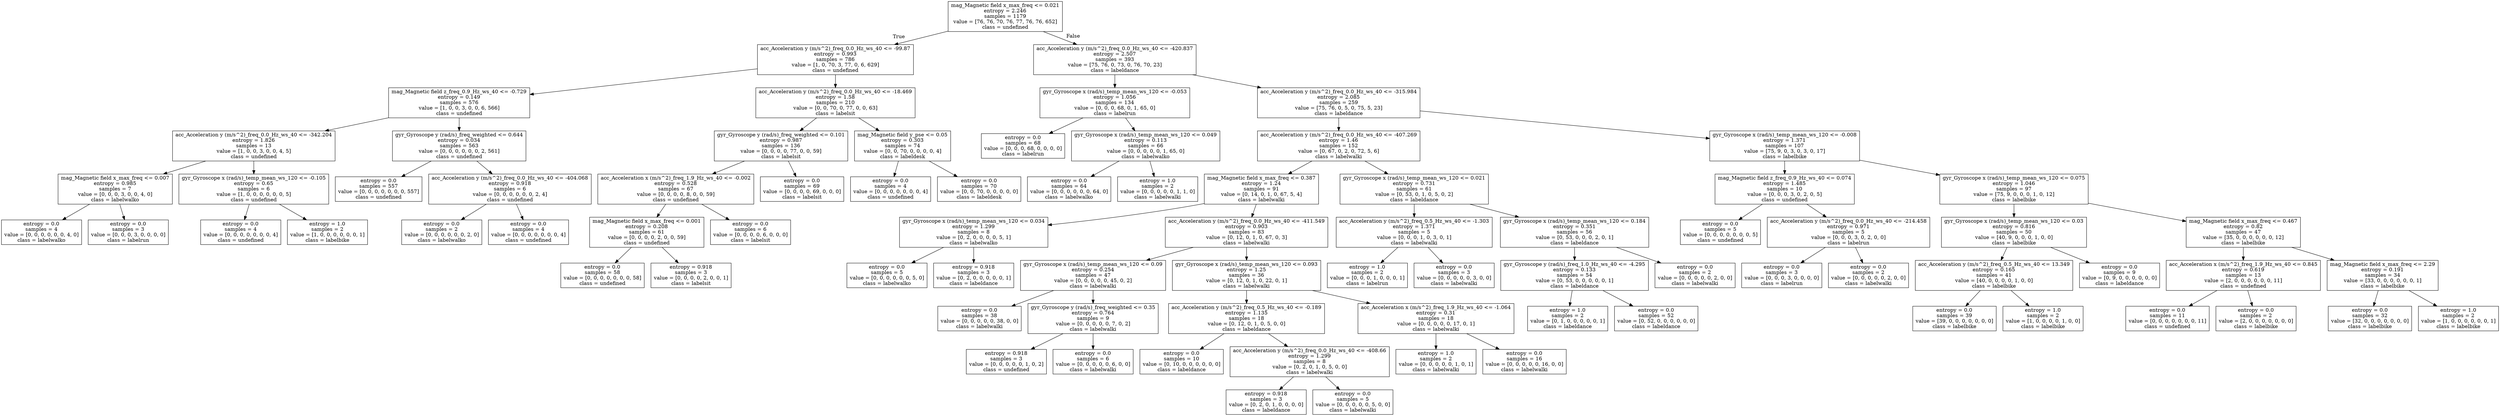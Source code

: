 digraph Tree {
node [shape=box] ;
0 [label="mag_Magnetic field x_max_freq <= 0.021\nentropy = 2.246\nsamples = 1179\nvalue = [76, 76, 70, 76, 77, 76, 76, 652]\nclass = undefined"] ;
1 [label="acc_Acceleration y (m/s^2)_freq_0.0_Hz_ws_40 <= -99.87\nentropy = 0.993\nsamples = 786\nvalue = [1, 0, 70, 3, 77, 0, 6, 629]\nclass = undefined"] ;
0 -> 1 [labeldistance=2.5, labelangle=45, headlabel="True"] ;
2 [label="mag_Magnetic field z_freq_0.9_Hz_ws_40 <= -0.729\nentropy = 0.149\nsamples = 576\nvalue = [1, 0, 0, 3, 0, 0, 6, 566]\nclass = undefined"] ;
1 -> 2 ;
3 [label="acc_Acceleration y (m/s^2)_freq_0.0_Hz_ws_40 <= -342.204\nentropy = 1.826\nsamples = 13\nvalue = [1, 0, 0, 3, 0, 0, 4, 5]\nclass = undefined"] ;
2 -> 3 ;
4 [label="mag_Magnetic field x_max_freq <= 0.007\nentropy = 0.985\nsamples = 7\nvalue = [0, 0, 0, 3, 0, 0, 4, 0]\nclass = labelwalko"] ;
3 -> 4 ;
5 [label="entropy = 0.0\nsamples = 4\nvalue = [0, 0, 0, 0, 0, 0, 4, 0]\nclass = labelwalko"] ;
4 -> 5 ;
6 [label="entropy = 0.0\nsamples = 3\nvalue = [0, 0, 0, 3, 0, 0, 0, 0]\nclass = labelrun"] ;
4 -> 6 ;
7 [label="gyr_Gyroscope x (rad/s)_temp_mean_ws_120 <= -0.105\nentropy = 0.65\nsamples = 6\nvalue = [1, 0, 0, 0, 0, 0, 0, 5]\nclass = undefined"] ;
3 -> 7 ;
8 [label="entropy = 0.0\nsamples = 4\nvalue = [0, 0, 0, 0, 0, 0, 0, 4]\nclass = undefined"] ;
7 -> 8 ;
9 [label="entropy = 1.0\nsamples = 2\nvalue = [1, 0, 0, 0, 0, 0, 0, 1]\nclass = labelbike"] ;
7 -> 9 ;
10 [label="gyr_Gyroscope y (rad/s)_freq_weighted <= 0.644\nentropy = 0.034\nsamples = 563\nvalue = [0, 0, 0, 0, 0, 0, 2, 561]\nclass = undefined"] ;
2 -> 10 ;
11 [label="entropy = 0.0\nsamples = 557\nvalue = [0, 0, 0, 0, 0, 0, 0, 557]\nclass = undefined"] ;
10 -> 11 ;
12 [label="acc_Acceleration y (m/s^2)_freq_0.0_Hz_ws_40 <= -404.068\nentropy = 0.918\nsamples = 6\nvalue = [0, 0, 0, 0, 0, 0, 2, 4]\nclass = undefined"] ;
10 -> 12 ;
13 [label="entropy = 0.0\nsamples = 2\nvalue = [0, 0, 0, 0, 0, 0, 2, 0]\nclass = labelwalko"] ;
12 -> 13 ;
14 [label="entropy = 0.0\nsamples = 4\nvalue = [0, 0, 0, 0, 0, 0, 0, 4]\nclass = undefined"] ;
12 -> 14 ;
15 [label="acc_Acceleration y (m/s^2)_freq_0.0_Hz_ws_40 <= -18.469\nentropy = 1.58\nsamples = 210\nvalue = [0, 0, 70, 0, 77, 0, 0, 63]\nclass = labelsit"] ;
1 -> 15 ;
16 [label="gyr_Gyroscope y (rad/s)_freq_weighted <= 0.101\nentropy = 0.987\nsamples = 136\nvalue = [0, 0, 0, 0, 77, 0, 0, 59]\nclass = labelsit"] ;
15 -> 16 ;
17 [label="acc_Acceleration x (m/s^2)_freq_1.9_Hz_ws_40 <= -0.002\nentropy = 0.528\nsamples = 67\nvalue = [0, 0, 0, 0, 8, 0, 0, 59]\nclass = undefined"] ;
16 -> 17 ;
18 [label="mag_Magnetic field x_max_freq <= 0.001\nentropy = 0.208\nsamples = 61\nvalue = [0, 0, 0, 0, 2, 0, 0, 59]\nclass = undefined"] ;
17 -> 18 ;
19 [label="entropy = 0.0\nsamples = 58\nvalue = [0, 0, 0, 0, 0, 0, 0, 58]\nclass = undefined"] ;
18 -> 19 ;
20 [label="entropy = 0.918\nsamples = 3\nvalue = [0, 0, 0, 0, 2, 0, 0, 1]\nclass = labelsit"] ;
18 -> 20 ;
21 [label="entropy = 0.0\nsamples = 6\nvalue = [0, 0, 0, 0, 6, 0, 0, 0]\nclass = labelsit"] ;
17 -> 21 ;
22 [label="entropy = 0.0\nsamples = 69\nvalue = [0, 0, 0, 0, 69, 0, 0, 0]\nclass = labelsit"] ;
16 -> 22 ;
23 [label="mag_Magnetic field y_pse <= 0.05\nentropy = 0.303\nsamples = 74\nvalue = [0, 0, 70, 0, 0, 0, 0, 4]\nclass = labeldesk"] ;
15 -> 23 ;
24 [label="entropy = 0.0\nsamples = 4\nvalue = [0, 0, 0, 0, 0, 0, 0, 4]\nclass = undefined"] ;
23 -> 24 ;
25 [label="entropy = 0.0\nsamples = 70\nvalue = [0, 0, 70, 0, 0, 0, 0, 0]\nclass = labeldesk"] ;
23 -> 25 ;
26 [label="acc_Acceleration y (m/s^2)_freq_0.0_Hz_ws_40 <= -420.837\nentropy = 2.507\nsamples = 393\nvalue = [75, 76, 0, 73, 0, 76, 70, 23]\nclass = labeldance"] ;
0 -> 26 [labeldistance=2.5, labelangle=-45, headlabel="False"] ;
27 [label="gyr_Gyroscope x (rad/s)_temp_mean_ws_120 <= -0.053\nentropy = 1.056\nsamples = 134\nvalue = [0, 0, 0, 68, 0, 1, 65, 0]\nclass = labelrun"] ;
26 -> 27 ;
28 [label="entropy = 0.0\nsamples = 68\nvalue = [0, 0, 0, 68, 0, 0, 0, 0]\nclass = labelrun"] ;
27 -> 28 ;
29 [label="gyr_Gyroscope x (rad/s)_temp_mean_ws_120 <= 0.049\nentropy = 0.113\nsamples = 66\nvalue = [0, 0, 0, 0, 0, 1, 65, 0]\nclass = labelwalko"] ;
27 -> 29 ;
30 [label="entropy = 0.0\nsamples = 64\nvalue = [0, 0, 0, 0, 0, 0, 64, 0]\nclass = labelwalko"] ;
29 -> 30 ;
31 [label="entropy = 1.0\nsamples = 2\nvalue = [0, 0, 0, 0, 0, 1, 1, 0]\nclass = labelwalki"] ;
29 -> 31 ;
32 [label="acc_Acceleration y (m/s^2)_freq_0.0_Hz_ws_40 <= -315.984\nentropy = 2.085\nsamples = 259\nvalue = [75, 76, 0, 5, 0, 75, 5, 23]\nclass = labeldance"] ;
26 -> 32 ;
33 [label="acc_Acceleration y (m/s^2)_freq_0.0_Hz_ws_40 <= -407.269\nentropy = 1.46\nsamples = 152\nvalue = [0, 67, 0, 2, 0, 72, 5, 6]\nclass = labelwalki"] ;
32 -> 33 ;
34 [label="mag_Magnetic field x_max_freq <= 0.387\nentropy = 1.24\nsamples = 91\nvalue = [0, 14, 0, 1, 0, 67, 5, 4]\nclass = labelwalki"] ;
33 -> 34 ;
35 [label="gyr_Gyroscope x (rad/s)_temp_mean_ws_120 <= 0.034\nentropy = 1.299\nsamples = 8\nvalue = [0, 2, 0, 0, 0, 0, 5, 1]\nclass = labelwalko"] ;
34 -> 35 ;
36 [label="entropy = 0.0\nsamples = 5\nvalue = [0, 0, 0, 0, 0, 0, 5, 0]\nclass = labelwalko"] ;
35 -> 36 ;
37 [label="entropy = 0.918\nsamples = 3\nvalue = [0, 2, 0, 0, 0, 0, 0, 1]\nclass = labeldance"] ;
35 -> 37 ;
38 [label="acc_Acceleration y (m/s^2)_freq_0.0_Hz_ws_40 <= -411.549\nentropy = 0.903\nsamples = 83\nvalue = [0, 12, 0, 1, 0, 67, 0, 3]\nclass = labelwalki"] ;
34 -> 38 ;
39 [label="gyr_Gyroscope x (rad/s)_temp_mean_ws_120 <= 0.09\nentropy = 0.254\nsamples = 47\nvalue = [0, 0, 0, 0, 0, 45, 0, 2]\nclass = labelwalki"] ;
38 -> 39 ;
40 [label="entropy = 0.0\nsamples = 38\nvalue = [0, 0, 0, 0, 0, 38, 0, 0]\nclass = labelwalki"] ;
39 -> 40 ;
41 [label="gyr_Gyroscope y (rad/s)_freq_weighted <= 0.35\nentropy = 0.764\nsamples = 9\nvalue = [0, 0, 0, 0, 0, 7, 0, 2]\nclass = labelwalki"] ;
39 -> 41 ;
42 [label="entropy = 0.918\nsamples = 3\nvalue = [0, 0, 0, 0, 0, 1, 0, 2]\nclass = undefined"] ;
41 -> 42 ;
43 [label="entropy = 0.0\nsamples = 6\nvalue = [0, 0, 0, 0, 0, 6, 0, 0]\nclass = labelwalki"] ;
41 -> 43 ;
44 [label="gyr_Gyroscope x (rad/s)_temp_mean_ws_120 <= 0.093\nentropy = 1.25\nsamples = 36\nvalue = [0, 12, 0, 1, 0, 22, 0, 1]\nclass = labelwalki"] ;
38 -> 44 ;
45 [label="acc_Acceleration y (m/s^2)_freq_0.5_Hz_ws_40 <= -0.189\nentropy = 1.135\nsamples = 18\nvalue = [0, 12, 0, 1, 0, 5, 0, 0]\nclass = labeldance"] ;
44 -> 45 ;
46 [label="entropy = 0.0\nsamples = 10\nvalue = [0, 10, 0, 0, 0, 0, 0, 0]\nclass = labeldance"] ;
45 -> 46 ;
47 [label="acc_Acceleration y (m/s^2)_freq_0.0_Hz_ws_40 <= -408.66\nentropy = 1.299\nsamples = 8\nvalue = [0, 2, 0, 1, 0, 5, 0, 0]\nclass = labelwalki"] ;
45 -> 47 ;
48 [label="entropy = 0.918\nsamples = 3\nvalue = [0, 2, 0, 1, 0, 0, 0, 0]\nclass = labeldance"] ;
47 -> 48 ;
49 [label="entropy = 0.0\nsamples = 5\nvalue = [0, 0, 0, 0, 0, 5, 0, 0]\nclass = labelwalki"] ;
47 -> 49 ;
50 [label="acc_Acceleration x (m/s^2)_freq_1.9_Hz_ws_40 <= -1.064\nentropy = 0.31\nsamples = 18\nvalue = [0, 0, 0, 0, 0, 17, 0, 1]\nclass = labelwalki"] ;
44 -> 50 ;
51 [label="entropy = 1.0\nsamples = 2\nvalue = [0, 0, 0, 0, 0, 1, 0, 1]\nclass = labelwalki"] ;
50 -> 51 ;
52 [label="entropy = 0.0\nsamples = 16\nvalue = [0, 0, 0, 0, 0, 16, 0, 0]\nclass = labelwalki"] ;
50 -> 52 ;
53 [label="gyr_Gyroscope x (rad/s)_temp_mean_ws_120 <= 0.021\nentropy = 0.731\nsamples = 61\nvalue = [0, 53, 0, 1, 0, 5, 0, 2]\nclass = labeldance"] ;
33 -> 53 ;
54 [label="acc_Acceleration y (m/s^2)_freq_0.5_Hz_ws_40 <= -1.303\nentropy = 1.371\nsamples = 5\nvalue = [0, 0, 0, 1, 0, 3, 0, 1]\nclass = labelwalki"] ;
53 -> 54 ;
55 [label="entropy = 1.0\nsamples = 2\nvalue = [0, 0, 0, 1, 0, 0, 0, 1]\nclass = labelrun"] ;
54 -> 55 ;
56 [label="entropy = 0.0\nsamples = 3\nvalue = [0, 0, 0, 0, 0, 3, 0, 0]\nclass = labelwalki"] ;
54 -> 56 ;
57 [label="gyr_Gyroscope x (rad/s)_temp_mean_ws_120 <= 0.184\nentropy = 0.351\nsamples = 56\nvalue = [0, 53, 0, 0, 0, 2, 0, 1]\nclass = labeldance"] ;
53 -> 57 ;
58 [label="gyr_Gyroscope y (rad/s)_freq_1.0_Hz_ws_40 <= -4.295\nentropy = 0.133\nsamples = 54\nvalue = [0, 53, 0, 0, 0, 0, 0, 1]\nclass = labeldance"] ;
57 -> 58 ;
59 [label="entropy = 1.0\nsamples = 2\nvalue = [0, 1, 0, 0, 0, 0, 0, 1]\nclass = labeldance"] ;
58 -> 59 ;
60 [label="entropy = 0.0\nsamples = 52\nvalue = [0, 52, 0, 0, 0, 0, 0, 0]\nclass = labeldance"] ;
58 -> 60 ;
61 [label="entropy = 0.0\nsamples = 2\nvalue = [0, 0, 0, 0, 0, 2, 0, 0]\nclass = labelwalki"] ;
57 -> 61 ;
62 [label="gyr_Gyroscope x (rad/s)_temp_mean_ws_120 <= -0.008\nentropy = 1.371\nsamples = 107\nvalue = [75, 9, 0, 3, 0, 3, 0, 17]\nclass = labelbike"] ;
32 -> 62 ;
63 [label="mag_Magnetic field z_freq_0.9_Hz_ws_40 <= 0.074\nentropy = 1.485\nsamples = 10\nvalue = [0, 0, 0, 3, 0, 2, 0, 5]\nclass = undefined"] ;
62 -> 63 ;
64 [label="entropy = 0.0\nsamples = 5\nvalue = [0, 0, 0, 0, 0, 0, 0, 5]\nclass = undefined"] ;
63 -> 64 ;
65 [label="acc_Acceleration y (m/s^2)_freq_0.0_Hz_ws_40 <= -214.458\nentropy = 0.971\nsamples = 5\nvalue = [0, 0, 0, 3, 0, 2, 0, 0]\nclass = labelrun"] ;
63 -> 65 ;
66 [label="entropy = 0.0\nsamples = 3\nvalue = [0, 0, 0, 3, 0, 0, 0, 0]\nclass = labelrun"] ;
65 -> 66 ;
67 [label="entropy = 0.0\nsamples = 2\nvalue = [0, 0, 0, 0, 0, 2, 0, 0]\nclass = labelwalki"] ;
65 -> 67 ;
68 [label="gyr_Gyroscope x (rad/s)_temp_mean_ws_120 <= 0.075\nentropy = 1.046\nsamples = 97\nvalue = [75, 9, 0, 0, 0, 1, 0, 12]\nclass = labelbike"] ;
62 -> 68 ;
69 [label="gyr_Gyroscope x (rad/s)_temp_mean_ws_120 <= 0.03\nentropy = 0.816\nsamples = 50\nvalue = [40, 9, 0, 0, 0, 1, 0, 0]\nclass = labelbike"] ;
68 -> 69 ;
70 [label="acc_Acceleration y (m/s^2)_freq_0.5_Hz_ws_40 <= 13.349\nentropy = 0.165\nsamples = 41\nvalue = [40, 0, 0, 0, 0, 1, 0, 0]\nclass = labelbike"] ;
69 -> 70 ;
71 [label="entropy = 0.0\nsamples = 39\nvalue = [39, 0, 0, 0, 0, 0, 0, 0]\nclass = labelbike"] ;
70 -> 71 ;
72 [label="entropy = 1.0\nsamples = 2\nvalue = [1, 0, 0, 0, 0, 1, 0, 0]\nclass = labelbike"] ;
70 -> 72 ;
73 [label="entropy = 0.0\nsamples = 9\nvalue = [0, 9, 0, 0, 0, 0, 0, 0]\nclass = labeldance"] ;
69 -> 73 ;
74 [label="mag_Magnetic field x_max_freq <= 0.467\nentropy = 0.82\nsamples = 47\nvalue = [35, 0, 0, 0, 0, 0, 0, 12]\nclass = labelbike"] ;
68 -> 74 ;
75 [label="acc_Acceleration x (m/s^2)_freq_1.9_Hz_ws_40 <= 0.845\nentropy = 0.619\nsamples = 13\nvalue = [2, 0, 0, 0, 0, 0, 0, 11]\nclass = undefined"] ;
74 -> 75 ;
76 [label="entropy = 0.0\nsamples = 11\nvalue = [0, 0, 0, 0, 0, 0, 0, 11]\nclass = undefined"] ;
75 -> 76 ;
77 [label="entropy = 0.0\nsamples = 2\nvalue = [2, 0, 0, 0, 0, 0, 0, 0]\nclass = labelbike"] ;
75 -> 77 ;
78 [label="mag_Magnetic field x_max_freq <= 2.29\nentropy = 0.191\nsamples = 34\nvalue = [33, 0, 0, 0, 0, 0, 0, 1]\nclass = labelbike"] ;
74 -> 78 ;
79 [label="entropy = 0.0\nsamples = 32\nvalue = [32, 0, 0, 0, 0, 0, 0, 0]\nclass = labelbike"] ;
78 -> 79 ;
80 [label="entropy = 1.0\nsamples = 2\nvalue = [1, 0, 0, 0, 0, 0, 0, 1]\nclass = labelbike"] ;
78 -> 80 ;
}